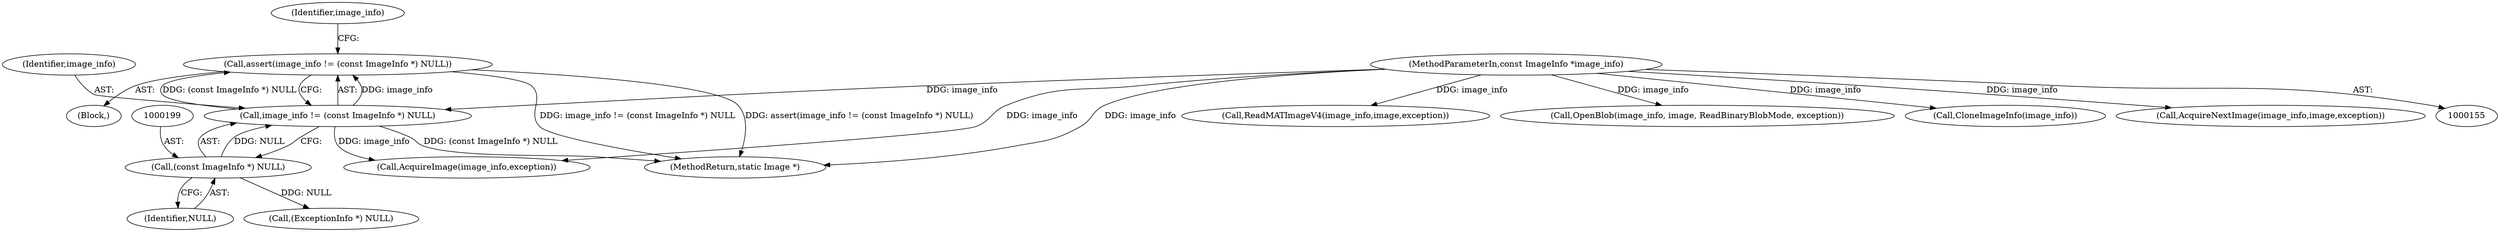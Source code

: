 digraph "0_ImageMagick_51b0ae01709adc1e4a9245e158ef17b85a110960@API" {
"1000195" [label="(Call,assert(image_info != (const ImageInfo *) NULL))"];
"1000196" [label="(Call,image_info != (const ImageInfo *) NULL)"];
"1000156" [label="(MethodParameterIn,const ImageInfo *image_info)"];
"1000198" [label="(Call,(const ImageInfo *) NULL)"];
"1000227" [label="(Call,AcquireImage(image_info,exception))"];
"1000195" [label="(Call,assert(image_info != (const ImageInfo *) NULL))"];
"1000204" [label="(Identifier,image_info)"];
"1000281" [label="(Call,ReadMATImageV4(image_info,image,exception))"];
"1000200" [label="(Identifier,NULL)"];
"1000232" [label="(Call,OpenBlob(image_info, image, ReadBinaryBlobMode, exception))"];
"1000252" [label="(Call,CloneImageInfo(image_info))"];
"1000156" [label="(MethodParameterIn,const ImageInfo *image_info)"];
"1000198" [label="(Call,(const ImageInfo *) NULL)"];
"1001823" [label="(MethodReturn,static Image *)"];
"1001605" [label="(Call,AcquireNextImage(image_info,image,exception))"];
"1000158" [label="(Block,)"];
"1000196" [label="(Call,image_info != (const ImageInfo *) NULL)"];
"1000197" [label="(Identifier,image_info)"];
"1000210" [label="(Call,(ExceptionInfo *) NULL)"];
"1000195" -> "1000158"  [label="AST: "];
"1000195" -> "1000196"  [label="CFG: "];
"1000196" -> "1000195"  [label="AST: "];
"1000204" -> "1000195"  [label="CFG: "];
"1000195" -> "1001823"  [label="DDG: assert(image_info != (const ImageInfo *) NULL)"];
"1000195" -> "1001823"  [label="DDG: image_info != (const ImageInfo *) NULL"];
"1000196" -> "1000195"  [label="DDG: image_info"];
"1000196" -> "1000195"  [label="DDG: (const ImageInfo *) NULL"];
"1000196" -> "1000198"  [label="CFG: "];
"1000197" -> "1000196"  [label="AST: "];
"1000198" -> "1000196"  [label="AST: "];
"1000196" -> "1001823"  [label="DDG: (const ImageInfo *) NULL"];
"1000156" -> "1000196"  [label="DDG: image_info"];
"1000198" -> "1000196"  [label="DDG: NULL"];
"1000196" -> "1000227"  [label="DDG: image_info"];
"1000156" -> "1000155"  [label="AST: "];
"1000156" -> "1001823"  [label="DDG: image_info"];
"1000156" -> "1000227"  [label="DDG: image_info"];
"1000156" -> "1000232"  [label="DDG: image_info"];
"1000156" -> "1000252"  [label="DDG: image_info"];
"1000156" -> "1000281"  [label="DDG: image_info"];
"1000156" -> "1001605"  [label="DDG: image_info"];
"1000198" -> "1000200"  [label="CFG: "];
"1000199" -> "1000198"  [label="AST: "];
"1000200" -> "1000198"  [label="AST: "];
"1000198" -> "1000210"  [label="DDG: NULL"];
}
